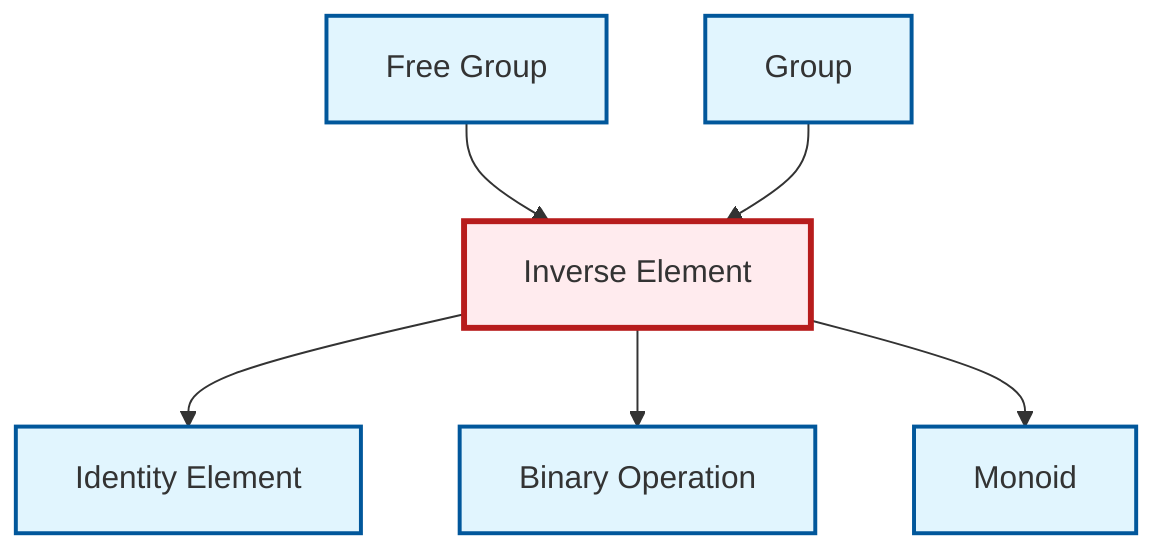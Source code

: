 graph TD
    classDef definition fill:#e1f5fe,stroke:#01579b,stroke-width:2px
    classDef theorem fill:#f3e5f5,stroke:#4a148c,stroke-width:2px
    classDef axiom fill:#fff3e0,stroke:#e65100,stroke-width:2px
    classDef example fill:#e8f5e9,stroke:#1b5e20,stroke-width:2px
    classDef current fill:#ffebee,stroke:#b71c1c,stroke-width:3px
    def-identity-element["Identity Element"]:::definition
    def-monoid["Monoid"]:::definition
    def-inverse-element["Inverse Element"]:::definition
    def-free-group["Free Group"]:::definition
    def-binary-operation["Binary Operation"]:::definition
    def-group["Group"]:::definition
    def-inverse-element --> def-identity-element
    def-inverse-element --> def-binary-operation
    def-free-group --> def-inverse-element
    def-inverse-element --> def-monoid
    def-group --> def-inverse-element
    class def-inverse-element current